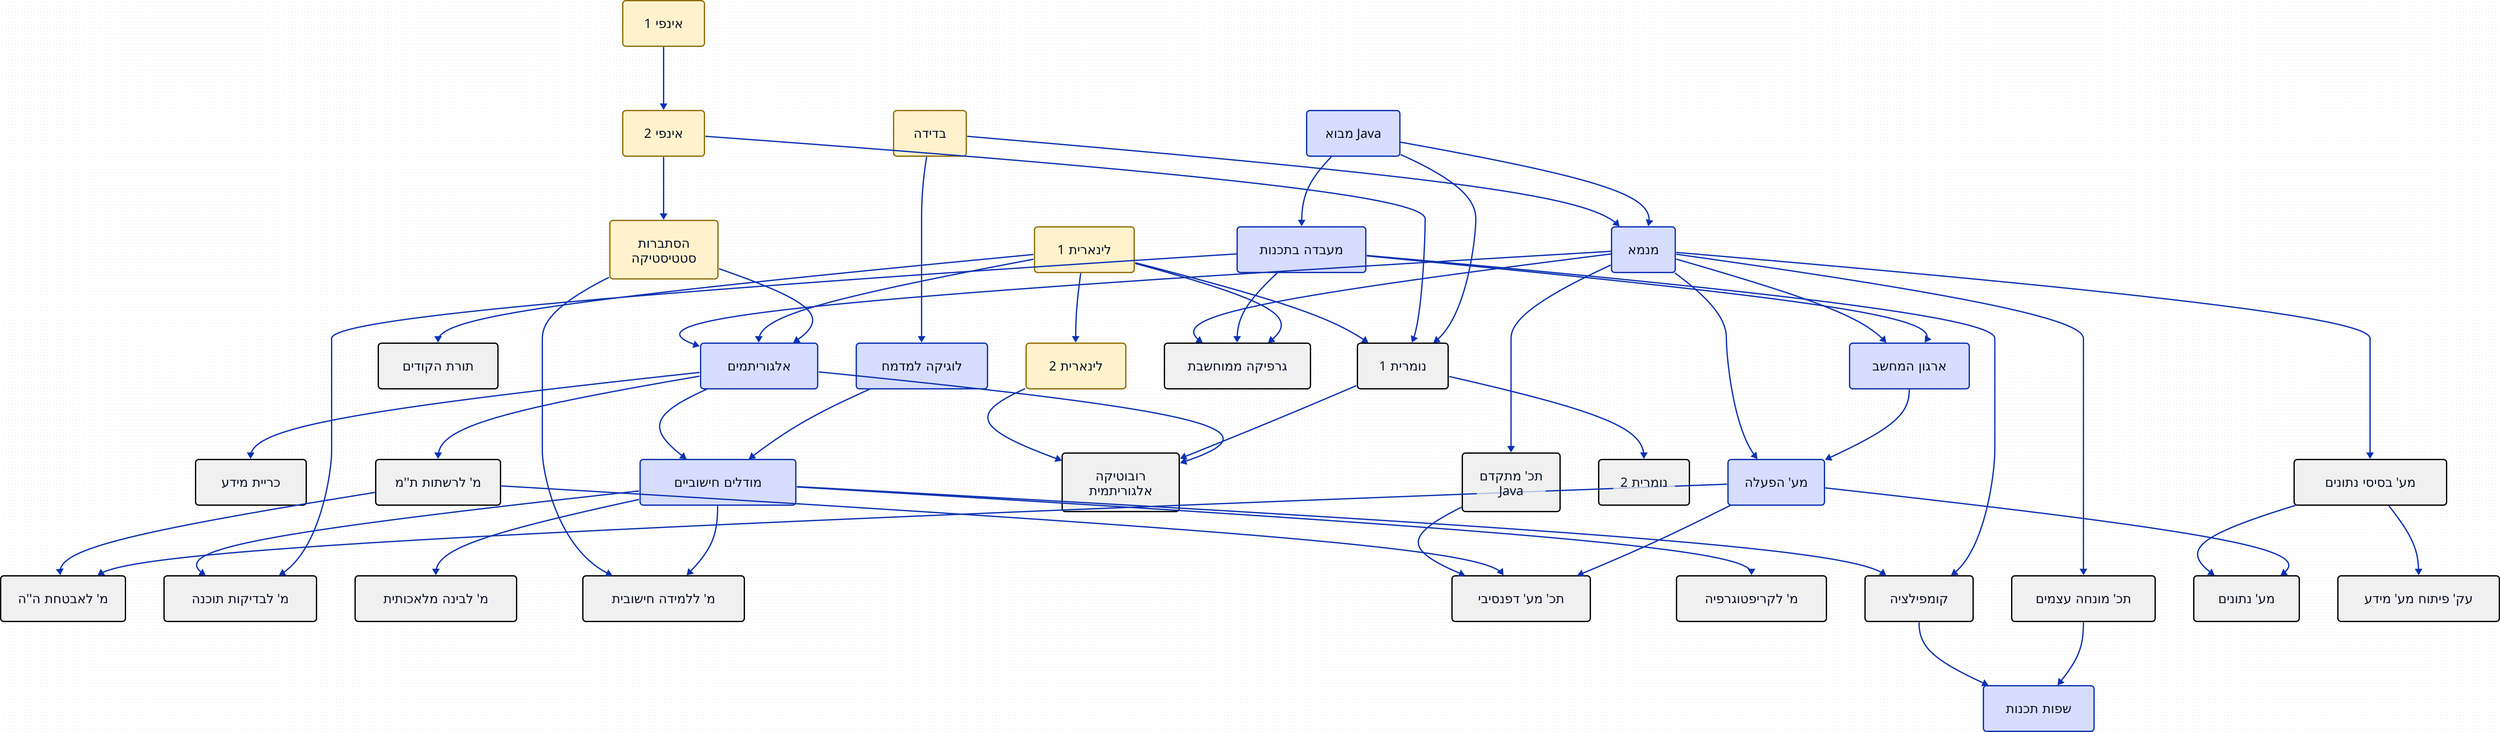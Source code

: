 # direction: left
vars: {
  d2-config: {
    theme-id: 3
    # dark-theme-id: 200
    pad: 0
    # center: false
    # sketch: true
    layout-engine: elk  
  }
}

style: {
  fill-pattern: dots
}

classes: {
  course: {
    # width: 200
    # height: 120
    style: {
      # shadow: true
      font-size: 20
      border-radius: 5
    }
  }
  math: {
    style: {
      fill: "#FFF2CC"
      stroke: "#916f0c"
    }
  }
  cs: {
    style: {
      fill: "#d6ddff"
      stroke: "#0D32B2"
    }
  }
  elective: {
    style: {
      fill: "#f0f0f0"
      stroke: "black"
    }
  }
  rec: {
    style: {
      stroke: "gray"
      stroke-width: 3
      stroke-dash: 2
    }
  }
}
20476: {
  label: "בדידה"
  class: [course; math]
}

20474: {
  label: "אינפי 1"
  class: [course; math]
}

20475: {
  label: "אינפי 2"
  class: [course; math]
}
20407: {
  label: "מנמא"
  class: [course; cs]
}
20940: {
  label: "מ' לאבטחת ה''ה"
  class: [course; elective]
}

20595: {
  label: "כריית מידע"
  class: [course; elective]
}

20946: {
  label: "מ' לבדיקות תוכנה"
  class: [course; elective]
}

20905: {
  label: "שפות תכנות"
  class: [course; cs]
}

20471: {
  label: "ארגון המחשב"
  class: [course; cs]
}

20296: {
  label: "תורת הקודים"
  class: [course; elective]
}

20551: {
  label: "מ' לבינה מלאכותית"
  class: [course; elective]
}

20109: {
  label: "לינארית 1"
  class: [course; math]
}

20229: {
  label: "לינארית 2"
  class: [course; math]
}

20425: {
  label: "הסתברות\nסטטיסטיקה"
  class: [course; math]
}

20441: {
  label: "מבוא Java"
  class: [course; cs]
}

20465: {
  label: "מעבדה בתכנות "
  class: [course; cs]
}

20417: {
  label: "אלגוריתמים"
  class: [course; cs]
}
20942: {
  label: "מ' ללמידה חישובית"
  class: [course; elective]
}
20604: {
  label: "מודלים חישוביים "
  class: [course; cs]
}

20466: {
  label: "לוגיקה  למדמח "
  class: [course; cs]
}

20594: {
  label: "מע' הפעלה"
  class: [course; cs]
}

20277: {
  label: "מע' בסיסי נתונים"
  class: [course; elective]
}

20582: {
  label: "מ' לרשתות ת''מ"
  class: [course; elective]
}

20944: {
  label: "רובוטיקה\nאלגוריתמית"
  class: [course; elective]
}
20554: {
  label: "תכ' מתקדם \n Java"
  class: [course; elective]
}

20462: {
  label: "נומרית 1"
  class: [course; elective]
}

20900: {
  label:  "נומרית 2"
  class: [course; elective]
}
20937: {
  label: "תכ' מע' דפנסיבי"
  class: [course; elective]
}

20562: {
  label: "גרפיקה ממוחשבת"
  class: [course; elective]
}

20580: {
  label: "מ' לקריפטוגרפיה"
  class: [course; elective]
}

20906: {
  label: "תכ' מונחה עצמים"
  class: [course; elective]
}

20364: {
  label: "קומפילציה"
  class: [course; elective]
}

20574: {
  label: "מע' נתונים"
  class: [course; elective]
}
20436: {
  label: "עק' פיתוח  מע' מידע"
  class: [course; elective]
}

20465 -> 20471
# 20946 -> 20905
20441 -> 20407
20476 -> 20466
20441 -> 20465
20594 -> 20940
20474 -> 20475 -> 20425
20466 -> 20604
20109 -> 20296
20407 -> 20277
20604 -> 20942
20471 -> 20594
20109 -> 20229
20425 -> 20417
20109 -> 20417
20407 -> 20417 -> 20604
20417 -> 20595
20582 -> 20940
20604 -> 20551
20417 -> 20582
20476 -> 20407
20465 -> 20946
20465 -> 20364
20407 -> 20471
20604 -> 20946

20417 -> 20944
20277 -> 20436
20594 -> 20574
20441 -> 20462
20475 -> 20462
20109 -> 20462
# 20466 -> 20551
# 20425 -> 20551
20407 -> 20554
20594 -> 20937
20582 -> 20937
20109 -> 20562
20465 -> 20562
20407 -> 20562
20604 -> 20580
20407 -> 20594
20554 -> 20937
# 20604 -> 20905
20407 -> 20906
20604 -> 20364
20277 -> 20574
20425 -> 20942
20462 -> 20900
20462 -> 20944
20906 -> 20905
20364 -> 20905
20229 -> 20944